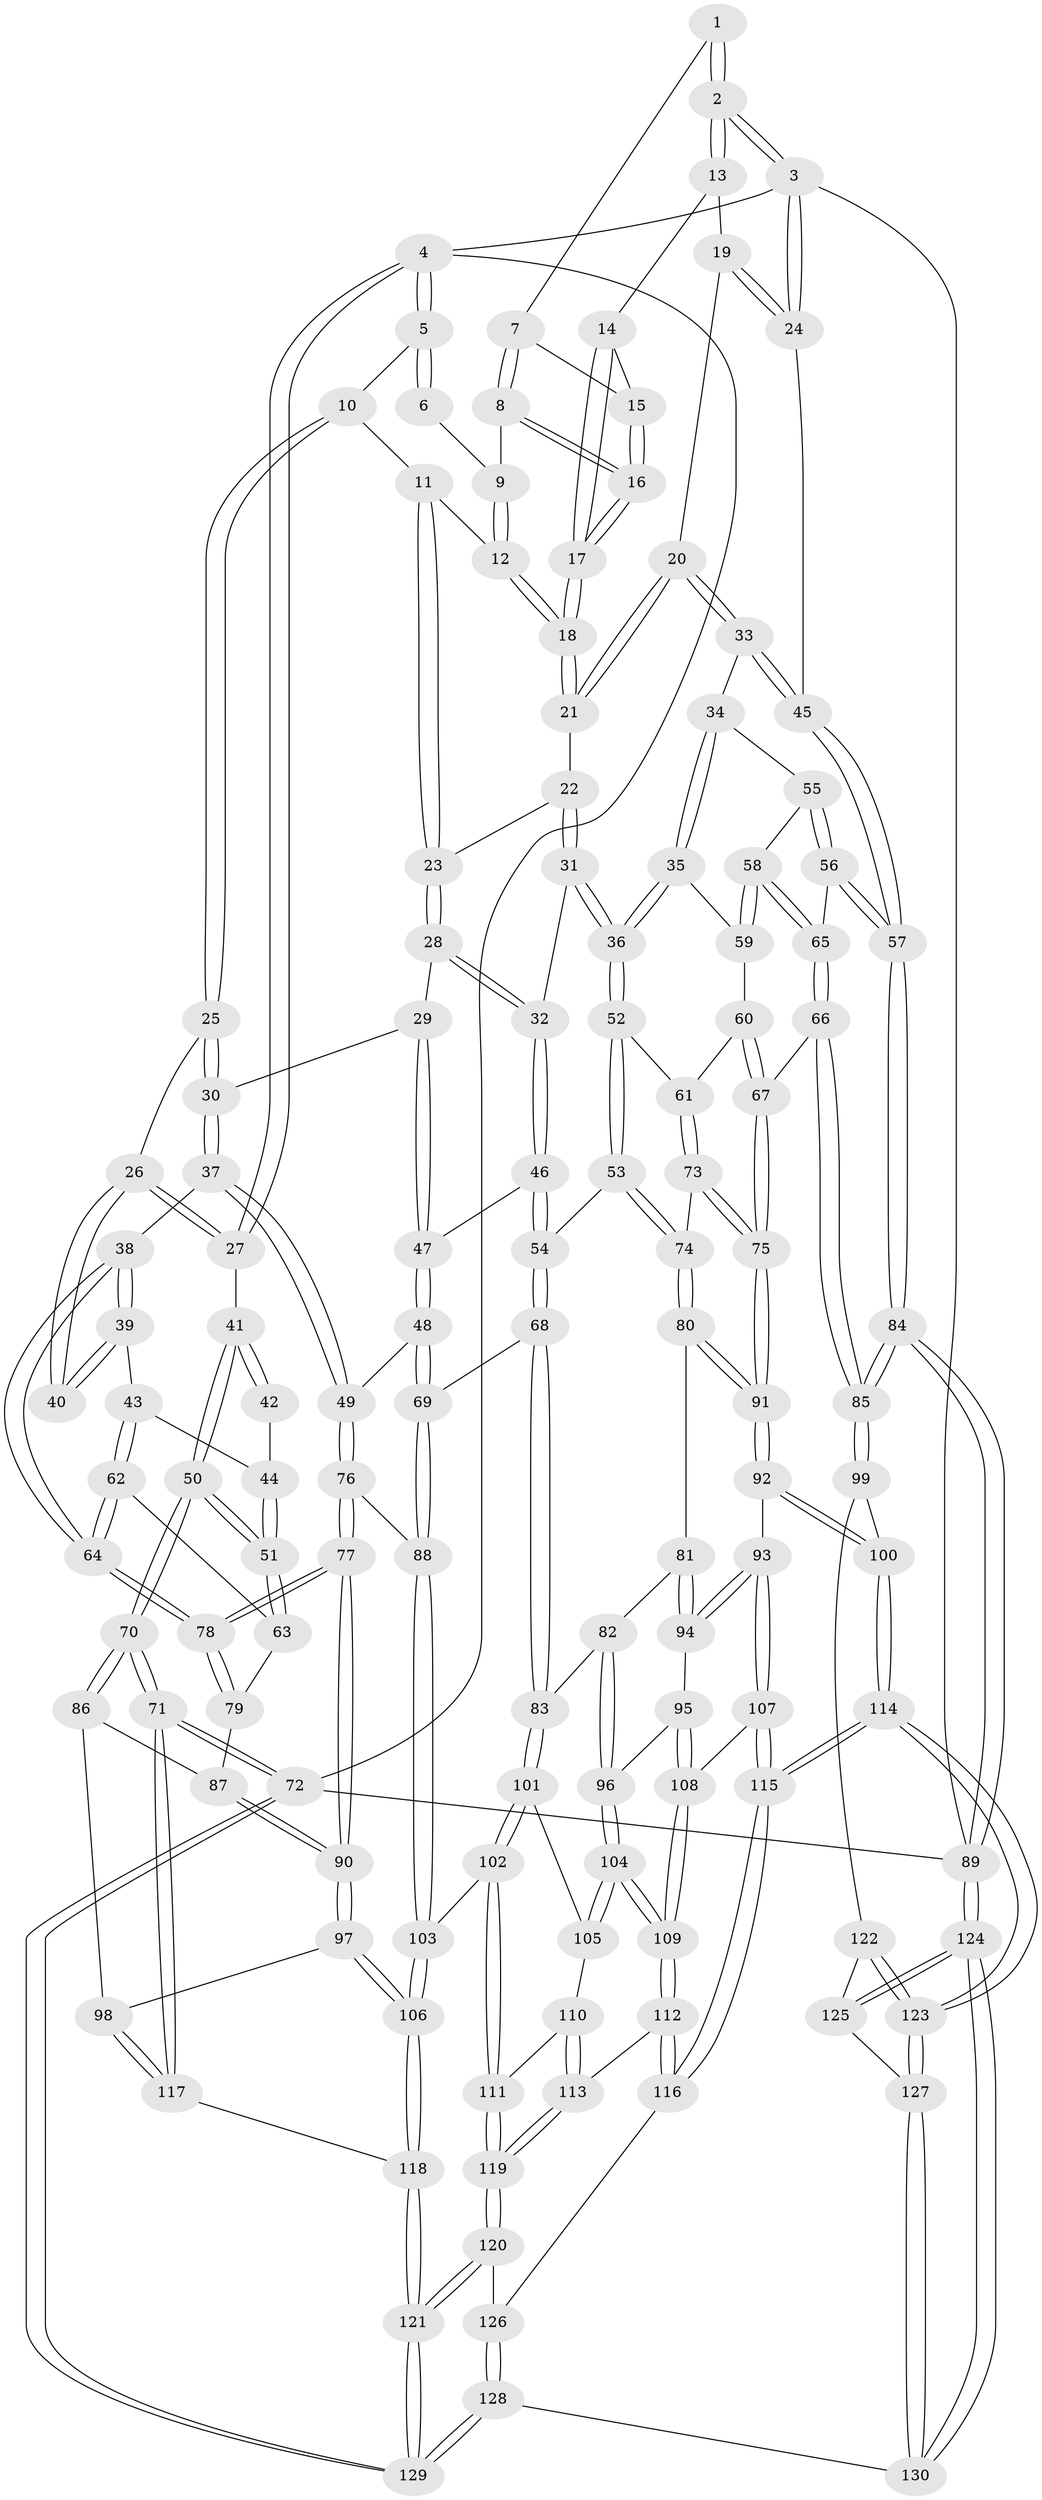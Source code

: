 // Generated by graph-tools (version 1.1) at 2025/27/03/09/25 03:27:15]
// undirected, 130 vertices, 322 edges
graph export_dot {
graph [start="1"]
  node [color=gray90,style=filled];
  1 [pos="+0.8304079744512106+0"];
  2 [pos="+1+0"];
  3 [pos="+1+0"];
  4 [pos="+0+0"];
  5 [pos="+0.15227745384395647+0"];
  6 [pos="+0.5520574576161245+0"];
  7 [pos="+0.7967461077677093+0"];
  8 [pos="+0.6523899628782903+0.08390480428145011"];
  9 [pos="+0.5517778632484693+0"];
  10 [pos="+0.2624122111033653+0.11922963507220131"];
  11 [pos="+0.42420399891451077+0.13701049401208396"];
  12 [pos="+0.4965362639688178+0.05769949597962467"];
  13 [pos="+0.8622703477650556+0.14418121801411746"];
  14 [pos="+0.8227874944750758+0.09941121067604666"];
  15 [pos="+0.7919765726436522+0.007986846682354201"];
  16 [pos="+0.6686421456348141+0.14115035797008757"];
  17 [pos="+0.6661867501824019+0.16297476133011052"];
  18 [pos="+0.6549447224686245+0.1961145714770986"];
  19 [pos="+0.8679343296016836+0.17493936258141976"];
  20 [pos="+0.7592049595902184+0.2937054530914907"];
  21 [pos="+0.6551657468484127+0.21648264212358068"];
  22 [pos="+0.6430309811996118+0.2217453714002994"];
  23 [pos="+0.47173660487398605+0.21589636556442238"];
  24 [pos="+1+0.26568596021898866"];
  25 [pos="+0.24357418710049744+0.16589365310720136"];
  26 [pos="+0.14660090716276566+0.24017374679578693"];
  27 [pos="+0+0"];
  28 [pos="+0.432100370800304+0.3206518165035072"];
  29 [pos="+0.3640915189873806+0.3393627834513501"];
  30 [pos="+0.3560995768523146+0.3395224813737358"];
  31 [pos="+0.5382919148944417+0.3729885806793336"];
  32 [pos="+0.5150535358719025+0.3794699254950241"];
  33 [pos="+0.7668755978042742+0.3170169039639147"];
  34 [pos="+0.7669885012005946+0.3203194433801587"];
  35 [pos="+0.7643407025627156+0.3312333300684126"];
  36 [pos="+0.6689289079580794+0.441800129471781"];
  37 [pos="+0.2584479623258718+0.4497797968598801"];
  38 [pos="+0.24639434442770472+0.44808274974547485"];
  39 [pos="+0.16286192268726415+0.3567865250035045"];
  40 [pos="+0.12627185565284155+0.3006268211128357"];
  41 [pos="+0+0.037218327531101235"];
  42 [pos="+0.11182142917837191+0.3070603122144834"];
  43 [pos="+0.08407679414431152+0.4629309943084238"];
  44 [pos="+0.014107153238360351+0.3672774068826907"];
  45 [pos="+1+0.26995714602064425"];
  46 [pos="+0.4999349283838724+0.44434700218717366"];
  47 [pos="+0.43409948939765114+0.47838023470780633"];
  48 [pos="+0.39256098265121264+0.5343358644667017"];
  49 [pos="+0.264328146116097+0.45766578084305604"];
  50 [pos="+0+0.4074479068196251"];
  51 [pos="+0+0.4059058168689501"];
  52 [pos="+0.6678514026668347+0.4499339264640141"];
  53 [pos="+0.6168452045927891+0.5113256979711279"];
  54 [pos="+0.5432003982485069+0.5063187299458992"];
  55 [pos="+0.9061646929050028+0.3859048456352742"];
  56 [pos="+1+0.40750895485278293"];
  57 [pos="+1+0.3123624576659061"];
  58 [pos="+0.870577256248613+0.47136175234791367"];
  59 [pos="+0.8112577865425361+0.42759040423818784"];
  60 [pos="+0.7902656699819756+0.4921573091175859"];
  61 [pos="+0.698753801080539+0.4842732871978461"];
  62 [pos="+0.09447391799371954+0.5020060188142673"];
  63 [pos="+0.06811597852434255+0.5182027681172818"];
  64 [pos="+0.1629993554394845+0.5088744861324503"];
  65 [pos="+0.910773710013704+0.5166278626391473"];
  66 [pos="+0.894846775739556+0.5853017060338319"];
  67 [pos="+0.8022992690241945+0.6161625079421891"];
  68 [pos="+0.46547920727820785+0.6285638811033104"];
  69 [pos="+0.41488126967178846+0.5989938690109944"];
  70 [pos="+0+0.6155370052258387"];
  71 [pos="+0+0.8697203427757763"];
  72 [pos="+0+1"];
  73 [pos="+0.7597030625358923+0.5901130045543583"];
  74 [pos="+0.6281290766899786+0.5834976737241264"];
  75 [pos="+0.8015521506211557+0.6166618630451963"];
  76 [pos="+0.26057485911559963+0.6422700176108166"];
  77 [pos="+0.16794254977902023+0.6543857865352558"];
  78 [pos="+0.15923934651411745+0.6225516058199232"];
  79 [pos="+0.053223532764311965+0.562669361205406"];
  80 [pos="+0.6105617118668173+0.6166730603086431"];
  81 [pos="+0.590588939396605+0.6384671720262245"];
  82 [pos="+0.5249238749951995+0.6419219871461733"];
  83 [pos="+0.4667242276577377+0.6303166177461856"];
  84 [pos="+1+0.7264513161178279"];
  85 [pos="+1+0.7248953562225802"];
  86 [pos="+0+0.6203858943263086"];
  87 [pos="+0.02723180044376687+0.5905212419096195"];
  88 [pos="+0.2951225251184358+0.6593685465836314"];
  89 [pos="+1+1"];
  90 [pos="+0.1352698350804639+0.6963578852414564"];
  91 [pos="+0.7772581504038159+0.6868999115182783"];
  92 [pos="+0.776119140440564+0.6932833662889413"];
  93 [pos="+0.7035094840648667+0.7131907938347932"];
  94 [pos="+0.6117758099546373+0.6751484313593633"];
  95 [pos="+0.6041950980350352+0.7262897353277759"];
  96 [pos="+0.5594473025153613+0.748414505586383"];
  97 [pos="+0.11960326027057488+0.7361556386239834"];
  98 [pos="+0.11400991635689+0.7398330992349309"];
  99 [pos="+0.9355770117765765+0.8084363193626962"];
  100 [pos="+0.8108784203060726+0.7778998749919099"];
  101 [pos="+0.4576622984080517+0.6807379791236648"];
  102 [pos="+0.34495675989236174+0.7892377726127905"];
  103 [pos="+0.3163130762789185+0.784615620236759"];
  104 [pos="+0.5444898347273508+0.7778431132771263"];
  105 [pos="+0.4832800353568329+0.7469081072298466"];
  106 [pos="+0.26807781172301715+0.8173201655625469"];
  107 [pos="+0.6531522559041394+0.7695778604245171"];
  108 [pos="+0.6277795945681371+0.7576400129428188"];
  109 [pos="+0.5537929579732991+0.8026721364138869"];
  110 [pos="+0.473507320533929+0.7655903486439256"];
  111 [pos="+0.4134823475343563+0.8425319386406669"];
  112 [pos="+0.5581244741311253+0.8593945780452965"];
  113 [pos="+0.5225459829630065+0.8664924220601795"];
  114 [pos="+0.6936237226051342+0.9396720113636293"];
  115 [pos="+0.6687614465679198+0.9199467605639842"];
  116 [pos="+0.6662030752641164+0.9189936065219402"];
  117 [pos="+0.04044789579067403+0.8354180506231805"];
  118 [pos="+0.21359848826947153+1"];
  119 [pos="+0.4412206490909791+0.8905472362646546"];
  120 [pos="+0.4366771101387791+0.9046510539522905"];
  121 [pos="+0.2284609877472892+1"];
  122 [pos="+0.9321527003585343+0.8280253749822253"];
  123 [pos="+0.7396634426130376+1"];
  124 [pos="+1+1"];
  125 [pos="+0.9458106414355686+0.9030725761350428"];
  126 [pos="+0.4902557200715026+0.9746503916083772"];
  127 [pos="+0.740544770159856+1"];
  128 [pos="+0.5442026594650721+1"];
  129 [pos="+0.2129417472919099+1"];
  130 [pos="+0.7564452343794272+1"];
  1 -- 2;
  1 -- 2;
  1 -- 7;
  2 -- 3;
  2 -- 3;
  2 -- 13;
  2 -- 13;
  3 -- 4;
  3 -- 24;
  3 -- 24;
  3 -- 89;
  4 -- 5;
  4 -- 5;
  4 -- 27;
  4 -- 27;
  4 -- 72;
  5 -- 6;
  5 -- 6;
  5 -- 10;
  6 -- 9;
  7 -- 8;
  7 -- 8;
  7 -- 15;
  8 -- 9;
  8 -- 16;
  8 -- 16;
  9 -- 12;
  9 -- 12;
  10 -- 11;
  10 -- 25;
  10 -- 25;
  11 -- 12;
  11 -- 23;
  11 -- 23;
  12 -- 18;
  12 -- 18;
  13 -- 14;
  13 -- 19;
  14 -- 15;
  14 -- 17;
  14 -- 17;
  15 -- 16;
  15 -- 16;
  16 -- 17;
  16 -- 17;
  17 -- 18;
  17 -- 18;
  18 -- 21;
  18 -- 21;
  19 -- 20;
  19 -- 24;
  19 -- 24;
  20 -- 21;
  20 -- 21;
  20 -- 33;
  20 -- 33;
  21 -- 22;
  22 -- 23;
  22 -- 31;
  22 -- 31;
  23 -- 28;
  23 -- 28;
  24 -- 45;
  25 -- 26;
  25 -- 30;
  25 -- 30;
  26 -- 27;
  26 -- 27;
  26 -- 40;
  26 -- 40;
  27 -- 41;
  28 -- 29;
  28 -- 32;
  28 -- 32;
  29 -- 30;
  29 -- 47;
  29 -- 47;
  30 -- 37;
  30 -- 37;
  31 -- 32;
  31 -- 36;
  31 -- 36;
  32 -- 46;
  32 -- 46;
  33 -- 34;
  33 -- 45;
  33 -- 45;
  34 -- 35;
  34 -- 35;
  34 -- 55;
  35 -- 36;
  35 -- 36;
  35 -- 59;
  36 -- 52;
  36 -- 52;
  37 -- 38;
  37 -- 49;
  37 -- 49;
  38 -- 39;
  38 -- 39;
  38 -- 64;
  38 -- 64;
  39 -- 40;
  39 -- 40;
  39 -- 43;
  41 -- 42;
  41 -- 42;
  41 -- 50;
  41 -- 50;
  42 -- 44;
  43 -- 44;
  43 -- 62;
  43 -- 62;
  44 -- 51;
  44 -- 51;
  45 -- 57;
  45 -- 57;
  46 -- 47;
  46 -- 54;
  46 -- 54;
  47 -- 48;
  47 -- 48;
  48 -- 49;
  48 -- 69;
  48 -- 69;
  49 -- 76;
  49 -- 76;
  50 -- 51;
  50 -- 51;
  50 -- 70;
  50 -- 70;
  51 -- 63;
  51 -- 63;
  52 -- 53;
  52 -- 53;
  52 -- 61;
  53 -- 54;
  53 -- 74;
  53 -- 74;
  54 -- 68;
  54 -- 68;
  55 -- 56;
  55 -- 56;
  55 -- 58;
  56 -- 57;
  56 -- 57;
  56 -- 65;
  57 -- 84;
  57 -- 84;
  58 -- 59;
  58 -- 59;
  58 -- 65;
  58 -- 65;
  59 -- 60;
  60 -- 61;
  60 -- 67;
  60 -- 67;
  61 -- 73;
  61 -- 73;
  62 -- 63;
  62 -- 64;
  62 -- 64;
  63 -- 79;
  64 -- 78;
  64 -- 78;
  65 -- 66;
  65 -- 66;
  66 -- 67;
  66 -- 85;
  66 -- 85;
  67 -- 75;
  67 -- 75;
  68 -- 69;
  68 -- 83;
  68 -- 83;
  69 -- 88;
  69 -- 88;
  70 -- 71;
  70 -- 71;
  70 -- 86;
  70 -- 86;
  71 -- 72;
  71 -- 72;
  71 -- 117;
  71 -- 117;
  72 -- 129;
  72 -- 129;
  72 -- 89;
  73 -- 74;
  73 -- 75;
  73 -- 75;
  74 -- 80;
  74 -- 80;
  75 -- 91;
  75 -- 91;
  76 -- 77;
  76 -- 77;
  76 -- 88;
  77 -- 78;
  77 -- 78;
  77 -- 90;
  77 -- 90;
  78 -- 79;
  78 -- 79;
  79 -- 87;
  80 -- 81;
  80 -- 91;
  80 -- 91;
  81 -- 82;
  81 -- 94;
  81 -- 94;
  82 -- 83;
  82 -- 96;
  82 -- 96;
  83 -- 101;
  83 -- 101;
  84 -- 85;
  84 -- 85;
  84 -- 89;
  84 -- 89;
  85 -- 99;
  85 -- 99;
  86 -- 87;
  86 -- 98;
  87 -- 90;
  87 -- 90;
  88 -- 103;
  88 -- 103;
  89 -- 124;
  89 -- 124;
  90 -- 97;
  90 -- 97;
  91 -- 92;
  91 -- 92;
  92 -- 93;
  92 -- 100;
  92 -- 100;
  93 -- 94;
  93 -- 94;
  93 -- 107;
  93 -- 107;
  94 -- 95;
  95 -- 96;
  95 -- 108;
  95 -- 108;
  96 -- 104;
  96 -- 104;
  97 -- 98;
  97 -- 106;
  97 -- 106;
  98 -- 117;
  98 -- 117;
  99 -- 100;
  99 -- 122;
  100 -- 114;
  100 -- 114;
  101 -- 102;
  101 -- 102;
  101 -- 105;
  102 -- 103;
  102 -- 111;
  102 -- 111;
  103 -- 106;
  103 -- 106;
  104 -- 105;
  104 -- 105;
  104 -- 109;
  104 -- 109;
  105 -- 110;
  106 -- 118;
  106 -- 118;
  107 -- 108;
  107 -- 115;
  107 -- 115;
  108 -- 109;
  108 -- 109;
  109 -- 112;
  109 -- 112;
  110 -- 111;
  110 -- 113;
  110 -- 113;
  111 -- 119;
  111 -- 119;
  112 -- 113;
  112 -- 116;
  112 -- 116;
  113 -- 119;
  113 -- 119;
  114 -- 115;
  114 -- 115;
  114 -- 123;
  114 -- 123;
  115 -- 116;
  115 -- 116;
  116 -- 126;
  117 -- 118;
  118 -- 121;
  118 -- 121;
  119 -- 120;
  119 -- 120;
  120 -- 121;
  120 -- 121;
  120 -- 126;
  121 -- 129;
  121 -- 129;
  122 -- 123;
  122 -- 123;
  122 -- 125;
  123 -- 127;
  123 -- 127;
  124 -- 125;
  124 -- 125;
  124 -- 130;
  124 -- 130;
  125 -- 127;
  126 -- 128;
  126 -- 128;
  127 -- 130;
  127 -- 130;
  128 -- 129;
  128 -- 129;
  128 -- 130;
}
